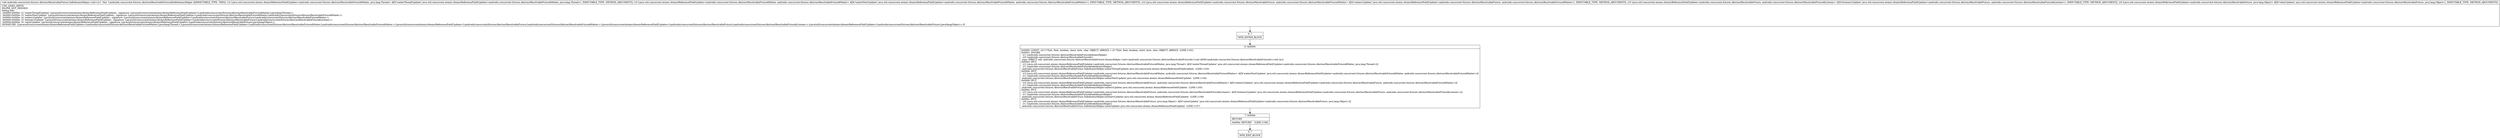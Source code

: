 digraph "CFG forandroidx.concurrent.futures.AbstractResolvableFuture.SafeAtomicHelper.\<init\>(Ljava\/util\/concurrent\/atomic\/AtomicReferenceFieldUpdater;Ljava\/util\/concurrent\/atomic\/AtomicReferenceFieldUpdater;Ljava\/util\/concurrent\/atomic\/AtomicReferenceFieldUpdater;Ljava\/util\/concurrent\/atomic\/AtomicReferenceFieldUpdater;Ljava\/util\/concurrent\/atomic\/AtomicReferenceFieldUpdater;)V" {
Node_4 [shape=record,label="{4\:\ ?|MTH_ENTER_BLOCK\l}"];
Node_6 [shape=record,label="{6\:\ 0x0000|0x0000: CONST  (r0 I:??[int, float, boolean, short, byte, char, OBJECT, ARRAY]) = (0 ??[int, float, boolean, short, byte, char, OBJECT, ARRAY])  (LINE:1102)\l0x0001: INVOKE  \l  (r1 I:androidx.concurrent.futures.AbstractResolvableFuture$AtomicHelper)\l  (r0 I:androidx.concurrent.futures.AbstractResolvableFuture$1)\l type: DIRECT call: androidx.concurrent.futures.AbstractResolvableFuture.AtomicHelper.\<init\>(androidx.concurrent.futures.AbstractResolvableFuture$1):void A[MD:(androidx.concurrent.futures.AbstractResolvableFuture$1):void (m)]\l0x0004: IPUT  \l  (r2 I:java.util.concurrent.atomic.AtomicReferenceFieldUpdater\<androidx.concurrent.futures.AbstractResolvableFuture$Waiter, java.lang.Thread\> A[D('waiterThreadUpdater' java.util.concurrent.atomic.AtomicReferenceFieldUpdater\<androidx.concurrent.futures.AbstractResolvableFuture$Waiter, java.lang.Thread\>)])\l  (r1 I:androidx.concurrent.futures.AbstractResolvableFuture$SafeAtomicHelper)\l androidx.concurrent.futures.AbstractResolvableFuture.SafeAtomicHelper.waiterThreadUpdater java.util.concurrent.atomic.AtomicReferenceFieldUpdater  (LINE:1103)\l0x0006: IPUT  \l  (r3 I:java.util.concurrent.atomic.AtomicReferenceFieldUpdater\<androidx.concurrent.futures.AbstractResolvableFuture$Waiter, androidx.concurrent.futures.AbstractResolvableFuture$Waiter\> A[D('waiterNextUpdater' java.util.concurrent.atomic.AtomicReferenceFieldUpdater\<androidx.concurrent.futures.AbstractResolvableFuture$Waiter, androidx.concurrent.futures.AbstractResolvableFuture$Waiter\>)])\l  (r1 I:androidx.concurrent.futures.AbstractResolvableFuture$SafeAtomicHelper)\l androidx.concurrent.futures.AbstractResolvableFuture.SafeAtomicHelper.waiterNextUpdater java.util.concurrent.atomic.AtomicReferenceFieldUpdater  (LINE:1104)\l0x0008: IPUT  \l  (r4 I:java.util.concurrent.atomic.AtomicReferenceFieldUpdater\<androidx.concurrent.futures.AbstractResolvableFuture, androidx.concurrent.futures.AbstractResolvableFuture$Waiter\> A[D('waitersUpdater' java.util.concurrent.atomic.AtomicReferenceFieldUpdater\<androidx.concurrent.futures.AbstractResolvableFuture, androidx.concurrent.futures.AbstractResolvableFuture$Waiter\>)])\l  (r1 I:androidx.concurrent.futures.AbstractResolvableFuture$SafeAtomicHelper)\l androidx.concurrent.futures.AbstractResolvableFuture.SafeAtomicHelper.waitersUpdater java.util.concurrent.atomic.AtomicReferenceFieldUpdater  (LINE:1105)\l0x000a: IPUT  \l  (r5 I:java.util.concurrent.atomic.AtomicReferenceFieldUpdater\<androidx.concurrent.futures.AbstractResolvableFuture, androidx.concurrent.futures.AbstractResolvableFuture$Listener\> A[D('listenersUpdater' java.util.concurrent.atomic.AtomicReferenceFieldUpdater\<androidx.concurrent.futures.AbstractResolvableFuture, androidx.concurrent.futures.AbstractResolvableFuture$Listener\>)])\l  (r1 I:androidx.concurrent.futures.AbstractResolvableFuture$SafeAtomicHelper)\l androidx.concurrent.futures.AbstractResolvableFuture.SafeAtomicHelper.listenersUpdater java.util.concurrent.atomic.AtomicReferenceFieldUpdater  (LINE:1106)\l0x000c: IPUT  \l  (r6 I:java.util.concurrent.atomic.AtomicReferenceFieldUpdater\<androidx.concurrent.futures.AbstractResolvableFuture, java.lang.Object\> A[D('valueUpdater' java.util.concurrent.atomic.AtomicReferenceFieldUpdater\<androidx.concurrent.futures.AbstractResolvableFuture, java.lang.Object\>)])\l  (r1 I:androidx.concurrent.futures.AbstractResolvableFuture$SafeAtomicHelper)\l androidx.concurrent.futures.AbstractResolvableFuture.SafeAtomicHelper.valueUpdater java.util.concurrent.atomic.AtomicReferenceFieldUpdater  (LINE:1107)\l}"];
Node_7 [shape=record,label="{7\:\ 0x000e|RETURN\l|0x000e: RETURN    (LINE:1108)\l}"];
Node_5 [shape=record,label="{5\:\ ?|MTH_EXIT_BLOCK\l}"];
MethodNode[shape=record,label="{void androidx.concurrent.futures.AbstractResolvableFuture.SafeAtomicHelper.\<init\>((r1 'this' I:androidx.concurrent.futures.AbstractResolvableFuture$SafeAtomicHelper A[IMMUTABLE_TYPE, THIS]), (r2 I:java.util.concurrent.atomic.AtomicReferenceFieldUpdater\<androidx.concurrent.futures.AbstractResolvableFuture$Waiter, java.lang.Thread\> A[D('waiterThreadUpdater' java.util.concurrent.atomic.AtomicReferenceFieldUpdater\<androidx.concurrent.futures.AbstractResolvableFuture$Waiter, java.lang.Thread\>), IMMUTABLE_TYPE, METHOD_ARGUMENT]), (r3 I:java.util.concurrent.atomic.AtomicReferenceFieldUpdater\<androidx.concurrent.futures.AbstractResolvableFuture$Waiter, androidx.concurrent.futures.AbstractResolvableFuture$Waiter\> A[D('waiterNextUpdater' java.util.concurrent.atomic.AtomicReferenceFieldUpdater\<androidx.concurrent.futures.AbstractResolvableFuture$Waiter, androidx.concurrent.futures.AbstractResolvableFuture$Waiter\>), IMMUTABLE_TYPE, METHOD_ARGUMENT]), (r4 I:java.util.concurrent.atomic.AtomicReferenceFieldUpdater\<androidx.concurrent.futures.AbstractResolvableFuture, androidx.concurrent.futures.AbstractResolvableFuture$Waiter\> A[D('waitersUpdater' java.util.concurrent.atomic.AtomicReferenceFieldUpdater\<androidx.concurrent.futures.AbstractResolvableFuture, androidx.concurrent.futures.AbstractResolvableFuture$Waiter\>), IMMUTABLE_TYPE, METHOD_ARGUMENT]), (r5 I:java.util.concurrent.atomic.AtomicReferenceFieldUpdater\<androidx.concurrent.futures.AbstractResolvableFuture, androidx.concurrent.futures.AbstractResolvableFuture$Listener\> A[D('listenersUpdater' java.util.concurrent.atomic.AtomicReferenceFieldUpdater\<androidx.concurrent.futures.AbstractResolvableFuture, androidx.concurrent.futures.AbstractResolvableFuture$Listener\>), IMMUTABLE_TYPE, METHOD_ARGUMENT]), (r6 I:java.util.concurrent.atomic.AtomicReferenceFieldUpdater\<androidx.concurrent.futures.AbstractResolvableFuture, java.lang.Object\> A[D('valueUpdater' java.util.concurrent.atomic.AtomicReferenceFieldUpdater\<androidx.concurrent.futures.AbstractResolvableFuture, java.lang.Object\>), IMMUTABLE_TYPE, METHOD_ARGUMENT]))  | USE_LINES_HINTS\lINLINE_NOT_NEEDED\lDebug Info:\l  0x0000\-0x000e: r2 'waiterThreadUpdater' Ljava\/util\/concurrent\/atomic\/AtomicReferenceFieldUpdater;, signature: Ljava\/util\/concurrent\/atomic\/AtomicReferenceFieldUpdater\<Landroidx\/concurrent\/futures\/AbstractResolvableFuture$Waiter;Ljava\/lang\/Thread;\>;\l  0x0000\-0x000e: r3 'waiterNextUpdater' Ljava\/util\/concurrent\/atomic\/AtomicReferenceFieldUpdater;, signature: Ljava\/util\/concurrent\/atomic\/AtomicReferenceFieldUpdater\<Landroidx\/concurrent\/futures\/AbstractResolvableFuture$Waiter;Landroidx\/concurrent\/futures\/AbstractResolvableFuture$Waiter;\>;\l  0x0000\-0x000e: r4 'waitersUpdater' Ljava\/util\/concurrent\/atomic\/AtomicReferenceFieldUpdater;, signature: Ljava\/util\/concurrent\/atomic\/AtomicReferenceFieldUpdater\<Landroidx\/concurrent\/futures\/AbstractResolvableFuture;Landroidx\/concurrent\/futures\/AbstractResolvableFuture$Waiter;\>;\l  0x0000\-0x000e: r5 'listenersUpdater' Ljava\/util\/concurrent\/atomic\/AtomicReferenceFieldUpdater;, signature: Ljava\/util\/concurrent\/atomic\/AtomicReferenceFieldUpdater\<Landroidx\/concurrent\/futures\/AbstractResolvableFuture;Landroidx\/concurrent\/futures\/AbstractResolvableFuture$Listener;\>;\l  0x0000\-0x000e: r6 'valueUpdater' Ljava\/util\/concurrent\/atomic\/AtomicReferenceFieldUpdater;, signature: Ljava\/util\/concurrent\/atomic\/AtomicReferenceFieldUpdater\<Landroidx\/concurrent\/futures\/AbstractResolvableFuture;Ljava\/lang\/Object;\>;\lSIGNATURE: (Ljava\/util\/concurrent\/atomic\/AtomicReferenceFieldUpdater\<Landroidx\/concurrent\/futures\/AbstractResolvableFuture$Waiter;Ljava\/lang\/Thread;\>;Ljava\/util\/concurrent\/atomic\/AtomicReferenceFieldUpdater\<Landroidx\/concurrent\/futures\/AbstractResolvableFuture$Waiter;Landroidx\/concurrent\/futures\/AbstractResolvableFuture$Waiter;\>;Ljava\/util\/concurrent\/atomic\/AtomicReferenceFieldUpdater\<Landroidx\/concurrent\/futures\/AbstractResolvableFuture;Landroidx\/concurrent\/futures\/AbstractResolvableFuture$Waiter;\>;Ljava\/util\/concurrent\/atomic\/AtomicReferenceFieldUpdater\<Landroidx\/concurrent\/futures\/AbstractResolvableFuture;Landroidx\/concurrent\/futures\/AbstractResolvableFuture$Listener;\>;Ljava\/util\/concurrent\/atomic\/AtomicReferenceFieldUpdater\<Landroidx\/concurrent\/futures\/AbstractResolvableFuture;Ljava\/lang\/Object;\>;)V\l}"];
MethodNode -> Node_4;Node_4 -> Node_6;
Node_6 -> Node_7;
Node_7 -> Node_5;
}

